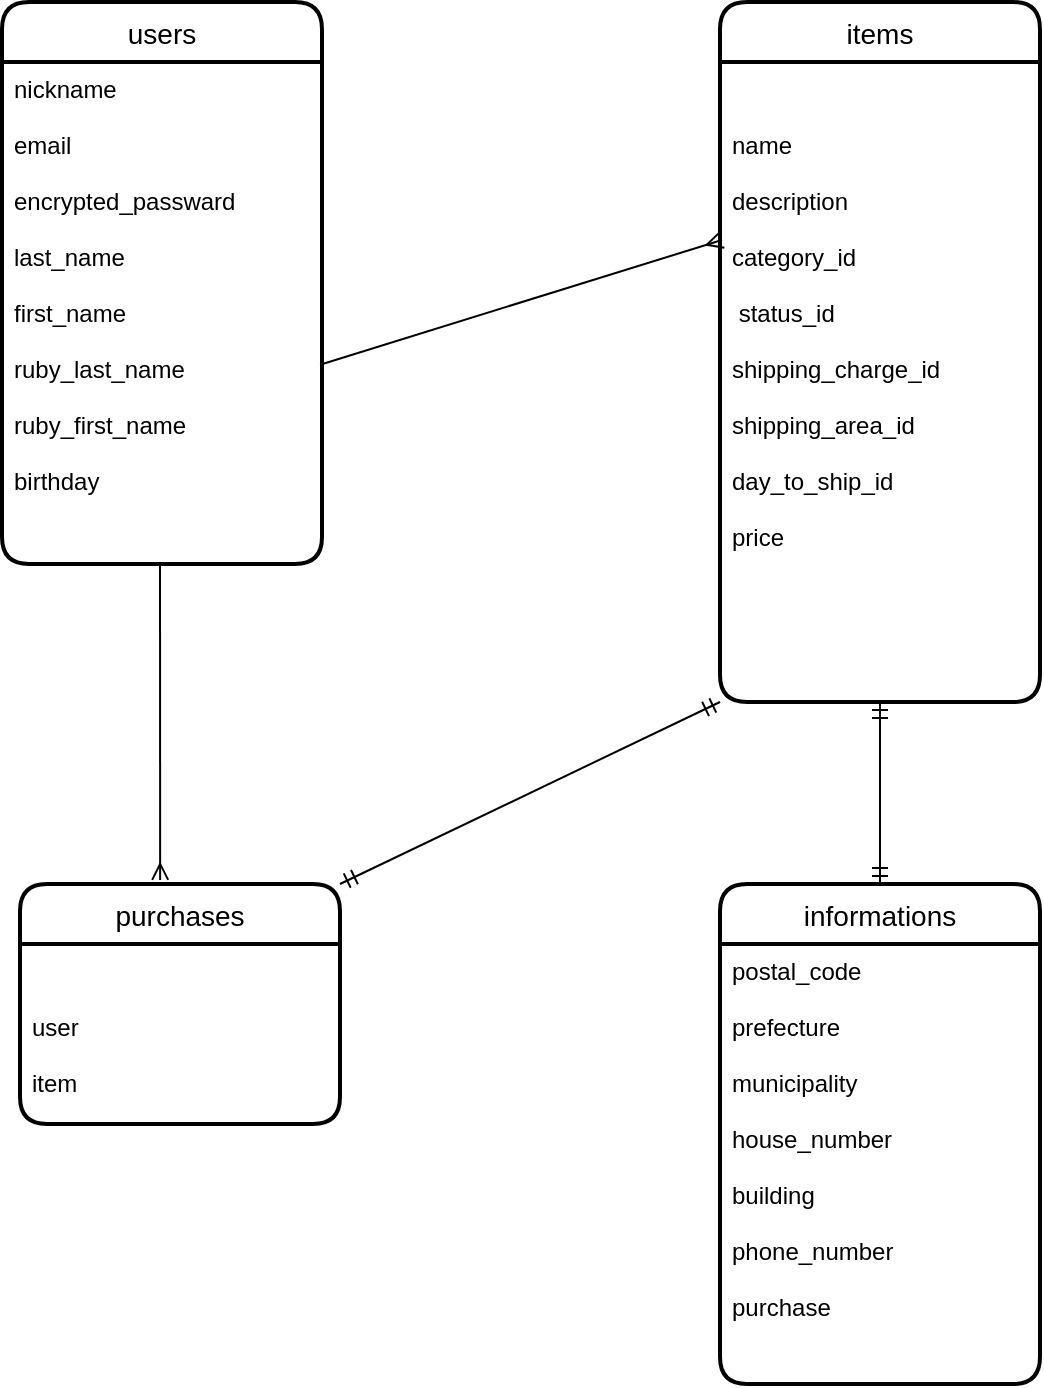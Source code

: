 <mxfile>
    <diagram id="Yz9cf4jv73pgYCF6ogH6" name="ページ1">
        <mxGraphModel dx="705" dy="680" grid="1" gridSize="10" guides="1" tooltips="1" connect="1" arrows="1" fold="1" page="1" pageScale="1" pageWidth="827" pageHeight="1169" math="0" shadow="0">
            <root>
                <mxCell id="0"/>
                <mxCell id="1" parent="0"/>
                <mxCell id="31" value="users" style="swimlane;childLayout=stackLayout;horizontal=1;startSize=30;horizontalStack=0;rounded=1;fontSize=14;fontStyle=0;strokeWidth=2;resizeParent=0;resizeLast=1;shadow=0;dashed=0;align=center;" vertex="1" parent="1">
                    <mxGeometry x="161" y="239" width="160" height="281" as="geometry"/>
                </mxCell>
                <mxCell id="33" value="nickname&#10;&#10;email&#10;&#10;encrypted_passward&#10;&#10;last_name&#10;&#10;first_name&#10;&#10;ruby_last_name&#10;&#10;ruby_first_name&#10;&#10;birthday&#10;&#10;&#10;" style="align=left;strokeColor=none;fillColor=none;spacingLeft=4;fontSize=12;verticalAlign=top;resizable=0;rotatable=0;part=1;" vertex="1" parent="31">
                    <mxGeometry y="30" width="160" height="251" as="geometry"/>
                </mxCell>
                <mxCell id="65" value="items" style="swimlane;childLayout=stackLayout;horizontal=1;startSize=30;horizontalStack=0;rounded=1;fontSize=14;fontStyle=0;strokeWidth=2;resizeParent=0;resizeLast=1;shadow=0;dashed=0;align=center;" vertex="1" parent="1">
                    <mxGeometry x="520" y="239" width="160" height="350" as="geometry"/>
                </mxCell>
                <mxCell id="66" value="&#10;&#10;name&#10;&#10;description&#10;&#10;category_id&#10;&#10; status_id&#10;&#10;shipping_charge_id&#10;&#10;shipping_area_id&#10;&#10;day_to_ship_id&#10;&#10;price" style="align=left;strokeColor=none;fillColor=none;spacingLeft=4;fontSize=12;verticalAlign=top;resizable=0;rotatable=0;part=1;" vertex="1" parent="65">
                    <mxGeometry y="30" width="160" height="320" as="geometry"/>
                </mxCell>
                <mxCell id="67" value="purchases" style="swimlane;childLayout=stackLayout;horizontal=1;startSize=30;horizontalStack=0;rounded=1;fontSize=14;fontStyle=0;strokeWidth=2;resizeParent=0;resizeLast=1;shadow=0;dashed=0;align=center;" vertex="1" parent="1">
                    <mxGeometry x="170" y="680" width="160" height="120" as="geometry"/>
                </mxCell>
                <mxCell id="68" value="&#10;&#10;user&#10;&#10;item&#10;" style="align=left;strokeColor=none;fillColor=none;spacingLeft=4;fontSize=12;verticalAlign=top;resizable=0;rotatable=0;part=1;" vertex="1" parent="67">
                    <mxGeometry y="30" width="160" height="90" as="geometry"/>
                </mxCell>
                <mxCell id="69" value="informations" style="swimlane;childLayout=stackLayout;horizontal=1;startSize=30;horizontalStack=0;rounded=1;fontSize=14;fontStyle=0;strokeWidth=2;resizeParent=0;resizeLast=1;shadow=0;dashed=0;align=center;" vertex="1" parent="1">
                    <mxGeometry x="520" y="680" width="160" height="250" as="geometry"/>
                </mxCell>
                <mxCell id="70" value="postal_code&#10;&#10;prefecture&#10;&#10;municipality&#10;&#10;house_number&#10;&#10;building&#10;&#10;phone_number&#10;&#10;purchase" style="align=left;strokeColor=none;fillColor=none;spacingLeft=4;fontSize=12;verticalAlign=top;resizable=0;rotatable=0;part=1;" vertex="1" parent="69">
                    <mxGeometry y="30" width="160" height="220" as="geometry"/>
                </mxCell>
                <mxCell id="79" value="" style="fontSize=12;html=1;endArrow=ERmany;exitX=0.994;exitY=0.603;exitDx=0;exitDy=0;exitPerimeter=0;" edge="1" parent="1" source="33">
                    <mxGeometry width="100" height="100" relative="1" as="geometry">
                        <mxPoint x="414" y="460" as="sourcePoint"/>
                        <mxPoint x="521" y="358" as="targetPoint"/>
                    </mxGeometry>
                </mxCell>
                <mxCell id="83" value="" style="fontSize=12;html=1;endArrow=ERmandOne;startArrow=ERmandOne;entryX=0.5;entryY=1;entryDx=0;entryDy=0;exitX=0.5;exitY=0;exitDx=0;exitDy=0;" edge="1" parent="1" source="69" target="66">
                    <mxGeometry width="100" height="100" relative="1" as="geometry">
                        <mxPoint x="510" y="689" as="sourcePoint"/>
                        <mxPoint x="610" y="589" as="targetPoint"/>
                    </mxGeometry>
                </mxCell>
                <mxCell id="84" value="" style="fontSize=12;html=1;endArrow=ERmandOne;startArrow=ERmandOne;entryX=0;entryY=1;entryDx=0;entryDy=0;" edge="1" parent="1" target="66">
                    <mxGeometry width="100" height="100" relative="1" as="geometry">
                        <mxPoint x="330" y="680" as="sourcePoint"/>
                        <mxPoint x="430" y="580" as="targetPoint"/>
                    </mxGeometry>
                </mxCell>
                <mxCell id="85" value="" style="fontSize=12;html=1;endArrow=ERmany;entryX=0.438;entryY=-0.017;entryDx=0;entryDy=0;entryPerimeter=0;" edge="1" parent="1" target="67">
                    <mxGeometry width="100" height="100" relative="1" as="geometry">
                        <mxPoint x="240" y="520" as="sourcePoint"/>
                        <mxPoint x="310" y="535" as="targetPoint"/>
                    </mxGeometry>
                </mxCell>
            </root>
        </mxGraphModel>
    </diagram>
</mxfile>